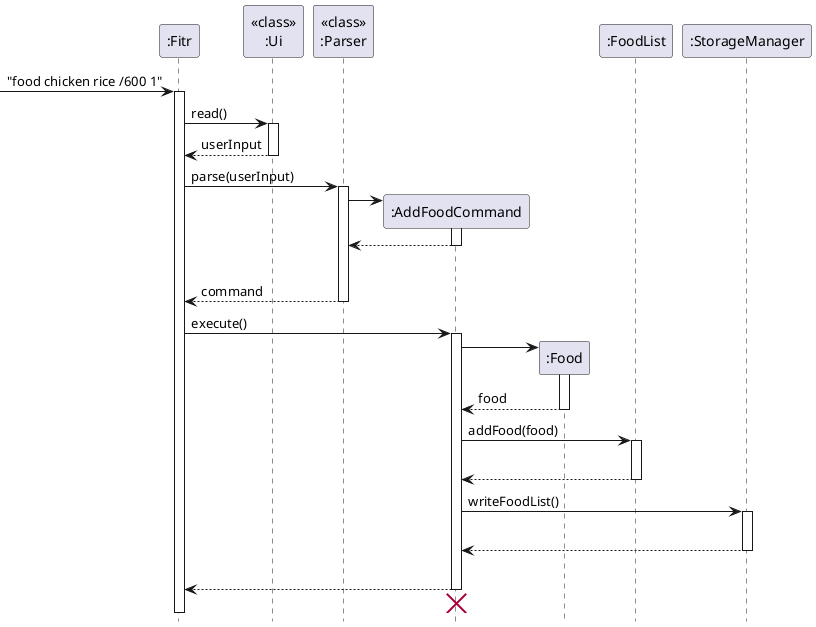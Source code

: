 @startuml
skinparam Shadowing false

participant ":Fitr"
participant "<<class>>\n:Ui"
participant "<<class>>\n:Parser"

-> ":Fitr" ++ : "food chicken rice /600 1"

":Fitr" -> "<<class>>\n:Ui" : read()
activate "<<class>>\n:Ui"
return userInput

":Fitr" -> "<<class>>\n:Parser" : parse(userInput)
activate "<<class>>\n:Parser"
create ":AddFoodCommand"
"<<class>>\n:Parser" -> ":AddFoodCommand"
activate ":AddFoodCommand"
return
|||
return command
deactivate "<<class>>\n:Parser"

participant ":Food"
participant ":FoodList"
participant ":StorageManager"

":Fitr" -> ":AddFoodCommand" : execute()
activate ":AddFoodCommand"

create ":Food"
":AddFoodCommand" -> ":Food"
activate ":Food"
return food

":AddFoodCommand" -> ":FoodList" : addFood(food)
activate ":FoodList"
|||
return

":AddFoodCommand" -> ":StorageManager" : writeFoodList()
activate ":StorageManager"
|||
return
|||
":AddFoodCommand" --> ":Fitr"
deactivate ":AddFoodCommand"
":AddFoodCommand" -[hidden]-> ":Fitr"
destroy ":AddFoodCommand"

hide footbox
@enduml
